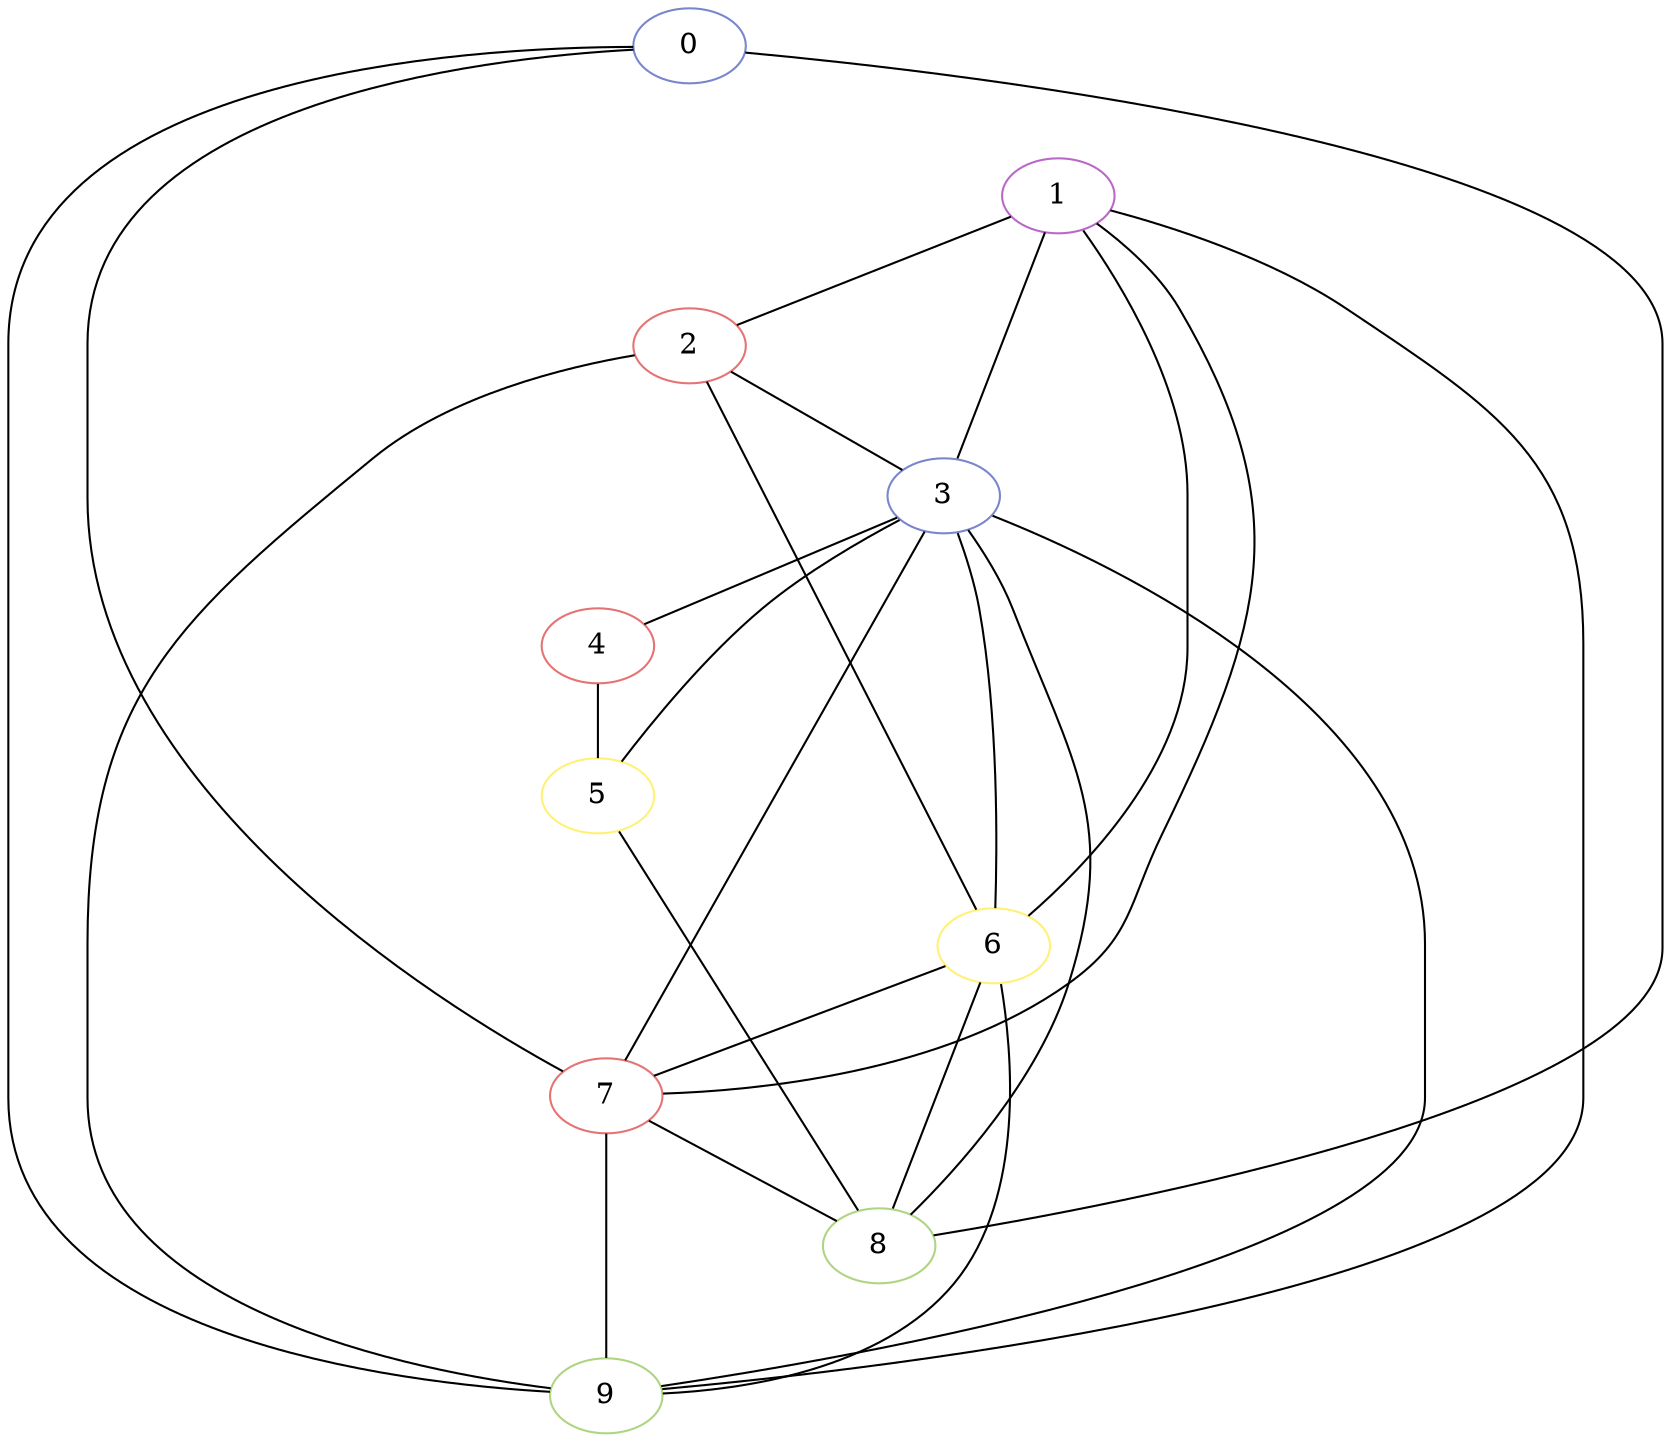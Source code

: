 strict graph  {
0 [color="#7986cb"];
1 [color="#ba68c8"];
2 [color="#e57373"];
3 [color="#7986cb"];
4 [color="#e57373"];
5 [color="#fff176"];
6 [color="#fff176"];
7 [color="#e57373"];
8 [color="#aed581"];
9 [color="#aed581"];
0 -- 7;
0 -- 8;
0 -- 9;
0 -- 1  [color=transparent];
0 -- 2  [color=transparent];
0 -- 3  [color=transparent];
0 -- 4  [color=transparent];
0 -- 5  [color=transparent];
0 -- 6  [color=transparent];
1 -- 2;
1 -- 3;
1 -- 6;
1 -- 7;
1 -- 9;
1 -- 4  [color=transparent];
1 -- 5  [color=transparent];
1 -- 8  [color=transparent];
2 -- 3;
2 -- 6;
2 -- 9;
2 -- 4  [color=transparent];
2 -- 5  [color=transparent];
2 -- 7  [color=transparent];
2 -- 8  [color=transparent];
3 -- 4;
3 -- 5;
3 -- 6;
3 -- 7;
3 -- 8;
3 -- 9;
4 -- 5;
4 -- 6  [color=transparent];
4 -- 7  [color=transparent];
4 -- 8  [color=transparent];
4 -- 9  [color=transparent];
5 -- 8;
5 -- 6  [color=transparent];
5 -- 7  [color=transparent];
5 -- 9  [color=transparent];
6 -- 7;
6 -- 8;
6 -- 9;
7 -- 8;
7 -- 9;
8 -- 9  [color=transparent];
}
